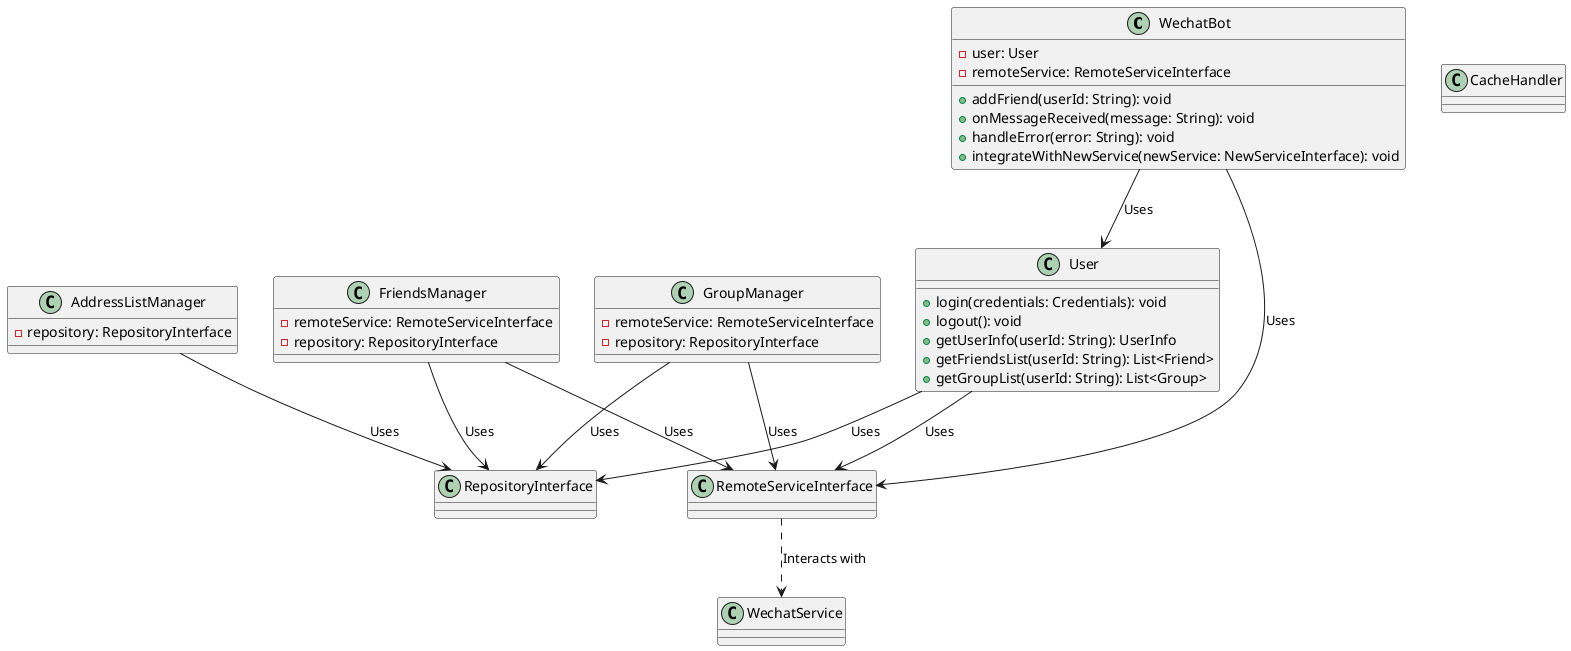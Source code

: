 @startuml

class WechatBot {
    - user: User
    - remoteService: RemoteServiceInterface

    + addFriend(userId: String): void
    + onMessageReceived(message: String): void
    + handleError(error: String): void
    + integrateWithNewService(newService: NewServiceInterface): void
}

class RepositoryInterface {
}

class CacheHandler {
}

class User {
    + login(credentials: Credentials): void
    + logout(): void
    + getUserInfo(userId: String): UserInfo
    + getFriendsList(userId: String): List<Friend>
    + getGroupList(userId: String): List<Group>
}

class FriendsManager {
    - remoteService: RemoteServiceInterface
    - repository: RepositoryInterface
}

class GroupManager {
    - remoteService: RemoteServiceInterface
    - repository: RepositoryInterface
}

class AddressListManager {
    - repository: RepositoryInterface
}

class RemoteServiceInterface {
}

class WechatService {
}

'WechatBot uses User, RemoteServiceInterface
WechatBot --> User: Uses
WechatBot --> RemoteServiceInterface: Uses

'User uses RemoteServiceInterface, RepositoryInterface
User --> RemoteServiceInterface: Uses
User --> RepositoryInterface: Uses

'FriendsManager and GroupManager uses RemoteServiceInterface, RepositoryInterface
FriendsManager --> RemoteServiceInterface: Uses
FriendsManager --> RepositoryInterface: Uses

GroupManager --> RemoteServiceInterface: Uses
GroupManager --> RepositoryInterface: Uses

'AddressListManager uses RepositoryInterface
AddressListManager --> RepositoryInterface: Uses

'RemoteServiceInterface interacts with WechatService
RemoteServiceInterface ..> WechatService: Interacts with

@enduml
